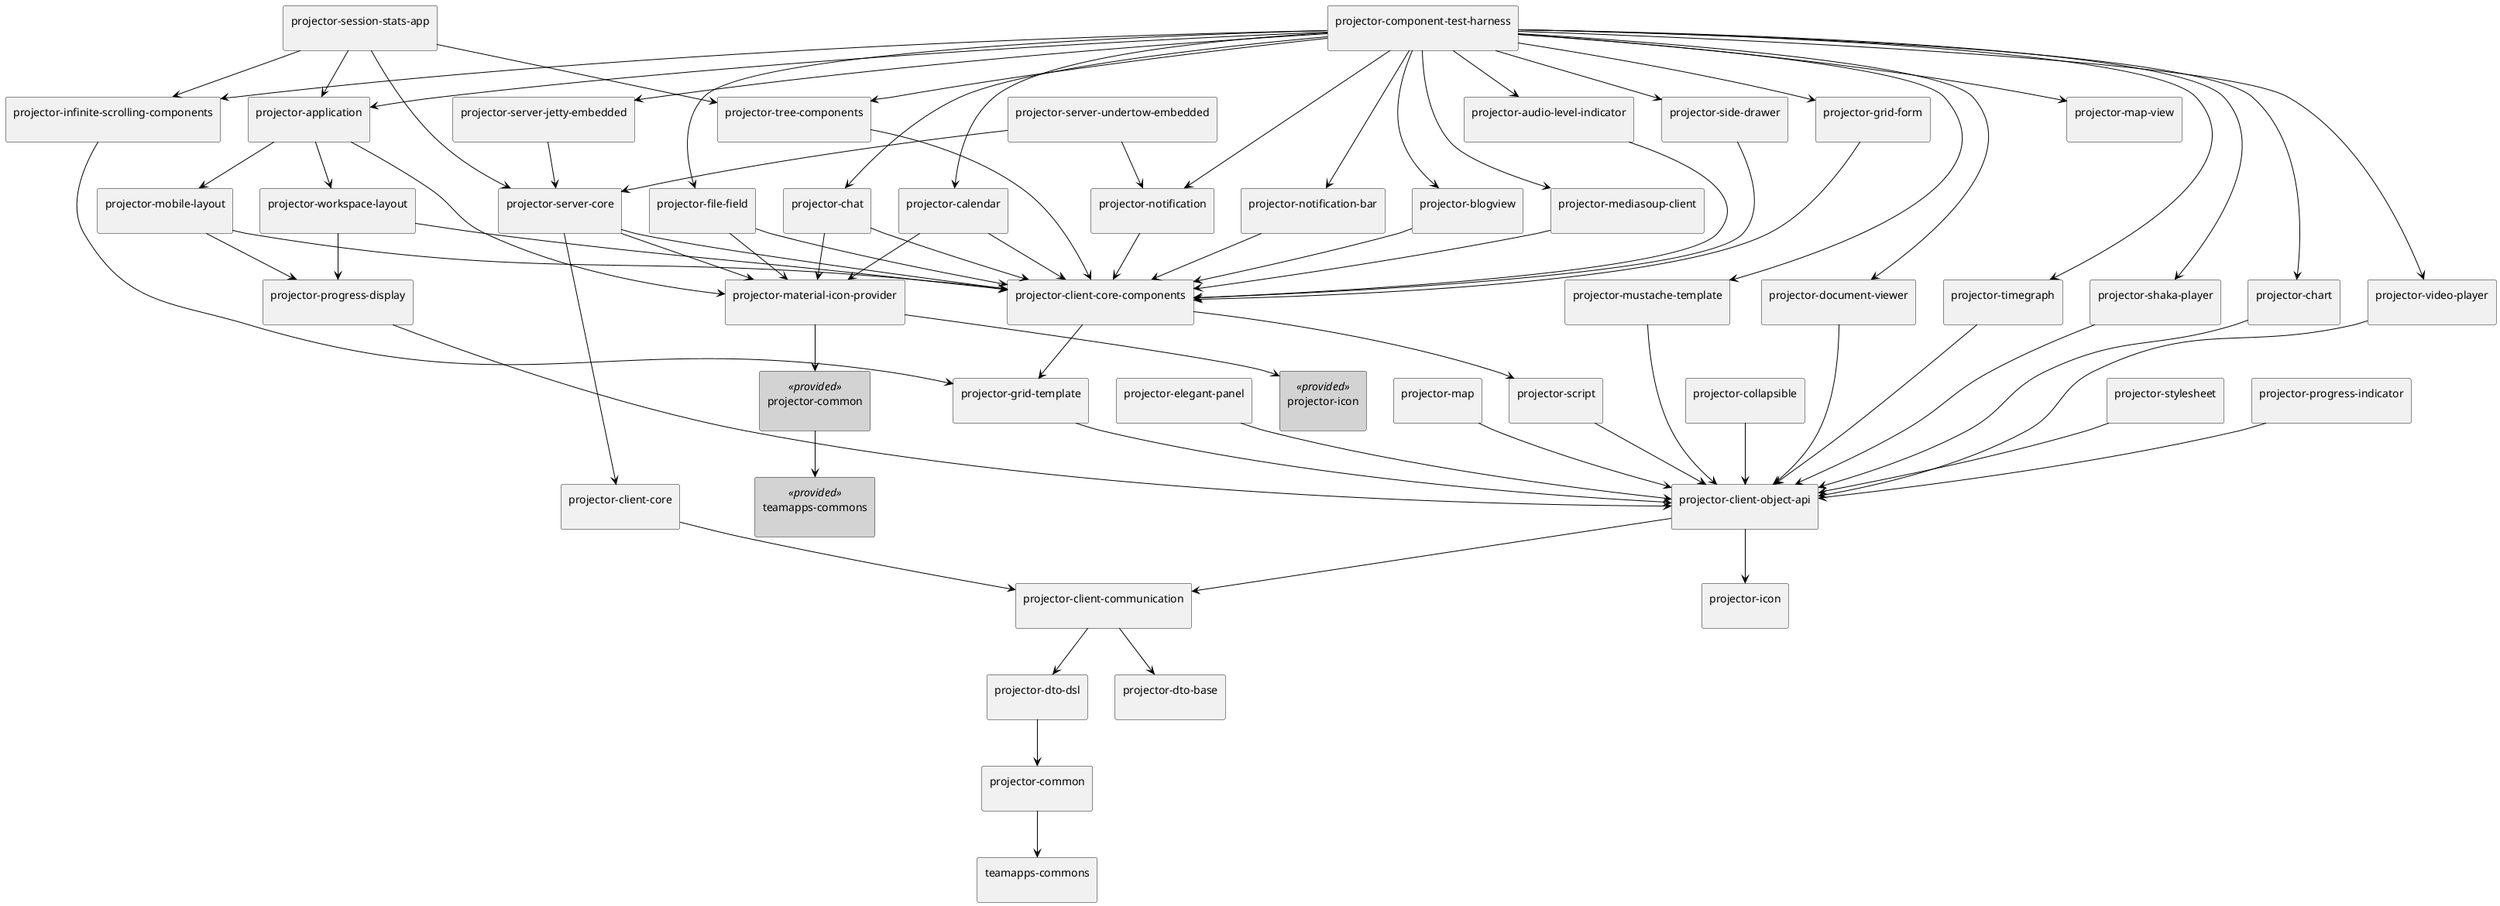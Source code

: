 @startuml
skinparam defaultTextAlignment center
skinparam rectangle {
  BackgroundColor<<optional>> beige
  BackgroundColor<<test>> lightGreen
  BackgroundColor<<runtime>> lightBlue
  BackgroundColor<<provided>> lightGray
}
rectangle "projector-common\n" as org_teamapps_projector_common_jar_compile
rectangle "teamapps-commons\n" as org_teamapps_teamapps_commons_jar_compile
rectangle "projector-dto-dsl\n" as org_teamapps_projector_dto_dsl_jar_compile
rectangle "projector-client-communication\n" as org_teamapps_projector_client_communication_jar_compile
rectangle "projector-dto-base\n" as org_teamapps_projector_dto_base_jar_compile
rectangle "projector-client-object-api\n" as org_teamapps_projector_client_object_api_jar_compile
rectangle "projector-icon\n" as org_teamapps_projector_icon_jar_compile
rectangle "projector-client-core\n" as org_teamapps_projector_client_core_jar_compile
rectangle "projector-grid-template\n" as org_teamapps_projector_grid_template_jar_compile
rectangle "projector-mustache-template\n" as org_teamapps_projector_mustache_template_jar_compile
rectangle "projector-script\n" as org_teamapps_projector_script_jar_compile
rectangle "projector-client-core-components\n" as org_teamapps_projector_client_core_components_jar_compile
rectangle "projector-stylesheet\n" as org_teamapps_projector_stylesheet_jar_compile
rectangle "projector-progress-indicator\n" as org_teamapps_projector_progress_indicator_jar_compile
rectangle "projector-notification\n" as org_teamapps_projector_notification_jar_compile
rectangle "projector-progress-display\n" as org_teamapps_projector_progress_display_jar_compile
rectangle "projector-mobile-layout\n" as org_teamapps_projector_mobile_layout_jar_compile
rectangle "projector-notification-bar\n" as org_teamapps_projector_notification_bar_jar_compile
rectangle "projector-tree-components\n" as org_teamapps_projector_tree_components_jar_compile
rectangle "projector-infinite-scrolling-components\n" as org_teamapps_projector_infinite_scrolling_components_jar_compile
rectangle "projector-material-icon-provider\n" as org_teamapps_projector_material_icon_provider_jar_compile
rectangle "projector-icon\n" as org_teamapps_projector_icon_jar_provided<<provided>>
rectangle "projector-common\n" as org_teamapps_projector_common_jar_provided<<provided>>
rectangle "teamapps-commons\n" as org_teamapps_teamapps_commons_jar_provided<<provided>>
rectangle "projector-calendar\n" as org_teamapps_projector_calendar_jar_compile
rectangle "projector-document-viewer\n" as org_teamapps_projector_document_viewer_jar_compile
rectangle "projector-elegant-panel\n" as org_teamapps_projector_elegant_panel_jar_compile
rectangle "projector-file-field\n" as org_teamapps_projector_file_field_jar_compile
rectangle "projector-timegraph\n" as org_teamapps_projector_timegraph_jar_compile
rectangle "projector-workspace-layout\n" as org_teamapps_projector_workspace_layout_jar_compile
rectangle "projector-blogview\n" as org_teamapps_projector_blogview_jar_compile
rectangle "projector-map\n" as org_teamapps_projector_map_jar_compile
rectangle "projector-shaka-player\n" as org_teamapps_projector_shaka_player_jar_compile
rectangle "projector-mediasoup-client\n" as org_teamapps_projector_mediasoup_client_jar_compile
rectangle "projector-chart\n" as org_teamapps_projector_chart_jar_compile
rectangle "projector-audio-level-indicator\n" as org_teamapps_projector_audio_level_indicator_jar_compile
rectangle "projector-chat\n" as org_teamapps_projector_chat_jar_compile
rectangle "projector-collapsible\n" as org_teamapps_projector_collapsible_jar_compile
rectangle "projector-side-drawer\n" as org_teamapps_projector_side_drawer_jar_compile
rectangle "projector-video-player\n" as org_teamapps_projector_video_player_jar_compile
rectangle "projector-grid-form\n" as org_teamapps_projector_grid_form_jar_compile
rectangle "projector-application\n" as org_teamapps_projector_application_jar_compile
rectangle "projector-server-core\n" as org_teamapps_projector_server_core_jar_compile
rectangle "projector-server-jetty-embedded\n" as org_teamapps_projector_server_jetty_embedded_jar_compile
rectangle "projector-server-undertow-embedded\n" as org_teamapps_projector_server_undertow_embedded_jar_compile
rectangle "projector-session-stats-app\n" as org_teamapps_projector_session_stats_app_jar_compile
rectangle "projector-component-test-harness\n" as org_teamapps_projector_component_test_harness_jar_compile
rectangle "projector-map-view\n" as org_teamapps_projector_map_view_jar_compile
org_teamapps_projector_common_jar_compile -[#000000]-> org_teamapps_teamapps_commons_jar_compile
org_teamapps_projector_dto_dsl_jar_compile -[#000000]-> org_teamapps_projector_common_jar_compile
org_teamapps_projector_client_communication_jar_compile -[#000000]-> org_teamapps_projector_dto_dsl_jar_compile
org_teamapps_projector_client_communication_jar_compile -[#000000]-> org_teamapps_projector_dto_base_jar_compile
org_teamapps_projector_client_object_api_jar_compile -[#000000]-> org_teamapps_projector_client_communication_jar_compile
org_teamapps_projector_client_object_api_jar_compile -[#000000]-> org_teamapps_projector_icon_jar_compile
org_teamapps_projector_client_core_jar_compile -[#000000]-> org_teamapps_projector_client_communication_jar_compile
org_teamapps_projector_grid_template_jar_compile -[#000000]-> org_teamapps_projector_client_object_api_jar_compile
org_teamapps_projector_mustache_template_jar_compile -[#000000]-> org_teamapps_projector_client_object_api_jar_compile
org_teamapps_projector_script_jar_compile -[#000000]-> org_teamapps_projector_client_object_api_jar_compile
org_teamapps_projector_client_core_components_jar_compile -[#000000]-> org_teamapps_projector_grid_template_jar_compile
org_teamapps_projector_client_core_components_jar_compile -[#000000]-> org_teamapps_projector_script_jar_compile
org_teamapps_projector_stylesheet_jar_compile -[#000000]-> org_teamapps_projector_client_object_api_jar_compile
org_teamapps_projector_progress_indicator_jar_compile -[#000000]-> org_teamapps_projector_client_object_api_jar_compile
org_teamapps_projector_notification_jar_compile -[#000000]-> org_teamapps_projector_client_core_components_jar_compile
org_teamapps_projector_progress_display_jar_compile -[#000000]-> org_teamapps_projector_client_object_api_jar_compile
org_teamapps_projector_mobile_layout_jar_compile -[#000000]-> org_teamapps_projector_progress_display_jar_compile
org_teamapps_projector_mobile_layout_jar_compile -[#000000]-> org_teamapps_projector_client_core_components_jar_compile
org_teamapps_projector_notification_bar_jar_compile -[#000000]-> org_teamapps_projector_client_core_components_jar_compile
org_teamapps_projector_tree_components_jar_compile -[#000000]-> org_teamapps_projector_client_core_components_jar_compile
org_teamapps_projector_infinite_scrolling_components_jar_compile -[#000000]-> org_teamapps_projector_grid_template_jar_compile
org_teamapps_projector_material_icon_provider_jar_compile -[#000000]-> org_teamapps_projector_icon_jar_provided
org_teamapps_projector_common_jar_provided -[#000000]-> org_teamapps_teamapps_commons_jar_provided
org_teamapps_projector_material_icon_provider_jar_compile -[#000000]-> org_teamapps_projector_common_jar_provided
org_teamapps_projector_calendar_jar_compile -[#000000]-> org_teamapps_projector_client_core_components_jar_compile
org_teamapps_projector_calendar_jar_compile -[#000000]-> org_teamapps_projector_material_icon_provider_jar_compile
org_teamapps_projector_document_viewer_jar_compile -[#000000]-> org_teamapps_projector_client_object_api_jar_compile
org_teamapps_projector_elegant_panel_jar_compile -[#000000]-> org_teamapps_projector_client_object_api_jar_compile
org_teamapps_projector_file_field_jar_compile -[#000000]-> org_teamapps_projector_material_icon_provider_jar_compile
org_teamapps_projector_file_field_jar_compile -[#000000]-> org_teamapps_projector_client_core_components_jar_compile
org_teamapps_projector_timegraph_jar_compile -[#000000]-> org_teamapps_projector_client_object_api_jar_compile
org_teamapps_projector_workspace_layout_jar_compile -[#000000]-> org_teamapps_projector_progress_display_jar_compile
org_teamapps_projector_workspace_layout_jar_compile -[#000000]-> org_teamapps_projector_client_core_components_jar_compile
org_teamapps_projector_blogview_jar_compile -[#000000]-> org_teamapps_projector_client_core_components_jar_compile
org_teamapps_projector_map_jar_compile -[#000000]-> org_teamapps_projector_client_object_api_jar_compile
org_teamapps_projector_shaka_player_jar_compile -[#000000]-> org_teamapps_projector_client_object_api_jar_compile
org_teamapps_projector_mediasoup_client_jar_compile -[#000000]-> org_teamapps_projector_client_core_components_jar_compile
org_teamapps_projector_chart_jar_compile -[#000000]-> org_teamapps_projector_client_object_api_jar_compile
org_teamapps_projector_audio_level_indicator_jar_compile -[#000000]-> org_teamapps_projector_client_core_components_jar_compile
org_teamapps_projector_chat_jar_compile -[#000000]-> org_teamapps_projector_client_core_components_jar_compile
org_teamapps_projector_chat_jar_compile -[#000000]-> org_teamapps_projector_material_icon_provider_jar_compile
org_teamapps_projector_collapsible_jar_compile -[#000000]-> org_teamapps_projector_client_object_api_jar_compile
org_teamapps_projector_side_drawer_jar_compile -[#000000]-> org_teamapps_projector_client_core_components_jar_compile
org_teamapps_projector_video_player_jar_compile -[#000000]-> org_teamapps_projector_client_object_api_jar_compile
org_teamapps_projector_grid_form_jar_compile -[#000000]-> org_teamapps_projector_client_core_components_jar_compile
org_teamapps_projector_application_jar_compile -[#000000]-> org_teamapps_projector_workspace_layout_jar_compile
org_teamapps_projector_application_jar_compile -[#000000]-> org_teamapps_projector_mobile_layout_jar_compile
org_teamapps_projector_application_jar_compile -[#000000]-> org_teamapps_projector_material_icon_provider_jar_compile
org_teamapps_projector_server_core_jar_compile -[#000000]-> org_teamapps_projector_client_core_jar_compile
org_teamapps_projector_server_core_jar_compile -[#000000]-> org_teamapps_projector_client_core_components_jar_compile
org_teamapps_projector_server_core_jar_compile -[#000000]-> org_teamapps_projector_material_icon_provider_jar_compile
org_teamapps_projector_server_jetty_embedded_jar_compile -[#000000]-> org_teamapps_projector_server_core_jar_compile
org_teamapps_projector_server_undertow_embedded_jar_compile -[#000000]-> org_teamapps_projector_server_core_jar_compile
org_teamapps_projector_server_undertow_embedded_jar_compile -[#000000]-> org_teamapps_projector_notification_jar_compile
org_teamapps_projector_session_stats_app_jar_compile -[#000000]-> org_teamapps_projector_infinite_scrolling_components_jar_compile
org_teamapps_projector_session_stats_app_jar_compile -[#000000]-> org_teamapps_projector_server_core_jar_compile
org_teamapps_projector_session_stats_app_jar_compile -[#000000]-> org_teamapps_projector_application_jar_compile
org_teamapps_projector_session_stats_app_jar_compile -[#000000]-> org_teamapps_projector_tree_components_jar_compile
org_teamapps_projector_component_test_harness_jar_compile -[#000000]-> org_teamapps_projector_server_jetty_embedded_jar_compile
org_teamapps_projector_component_test_harness_jar_compile -[#000000]-> org_teamapps_projector_grid_form_jar_compile
org_teamapps_projector_component_test_harness_jar_compile -[#000000]-> org_teamapps_projector_tree_components_jar_compile
org_teamapps_projector_component_test_harness_jar_compile -[#000000]-> org_teamapps_projector_mustache_template_jar_compile
org_teamapps_projector_component_test_harness_jar_compile -[#000000]-> org_teamapps_projector_infinite_scrolling_components_jar_compile
org_teamapps_projector_component_test_harness_jar_compile -[#000000]-> org_teamapps_projector_file_field_jar_compile
org_teamapps_projector_component_test_harness_jar_compile -[#000000]-> org_teamapps_projector_audio_level_indicator_jar_compile
org_teamapps_projector_component_test_harness_jar_compile -[#000000]-> org_teamapps_projector_notification_jar_compile
org_teamapps_projector_component_test_harness_jar_compile -[#000000]-> org_teamapps_projector_calendar_jar_compile
org_teamapps_projector_component_test_harness_jar_compile -[#000000]-> org_teamapps_projector_map_view_jar_compile
org_teamapps_projector_component_test_harness_jar_compile -[#000000]-> org_teamapps_projector_blogview_jar_compile
org_teamapps_projector_component_test_harness_jar_compile -[#000000]-> org_teamapps_projector_application_jar_compile
org_teamapps_projector_component_test_harness_jar_compile -[#000000]-> org_teamapps_projector_notification_bar_jar_compile
org_teamapps_projector_component_test_harness_jar_compile -[#000000]-> org_teamapps_projector_document_viewer_jar_compile
org_teamapps_projector_component_test_harness_jar_compile -[#000000]-> org_teamapps_projector_video_player_jar_compile
org_teamapps_projector_component_test_harness_jar_compile -[#000000]-> org_teamapps_projector_shaka_player_jar_compile
org_teamapps_projector_component_test_harness_jar_compile -[#000000]-> org_teamapps_projector_mediasoup_client_jar_compile
org_teamapps_projector_component_test_harness_jar_compile -[#000000]-> org_teamapps_projector_timegraph_jar_compile
org_teamapps_projector_component_test_harness_jar_compile -[#000000]-> org_teamapps_projector_chart_jar_compile
org_teamapps_projector_component_test_harness_jar_compile -[#000000]-> org_teamapps_projector_chat_jar_compile
org_teamapps_projector_component_test_harness_jar_compile -[#000000]-> org_teamapps_projector_side_drawer_jar_compile
@enduml